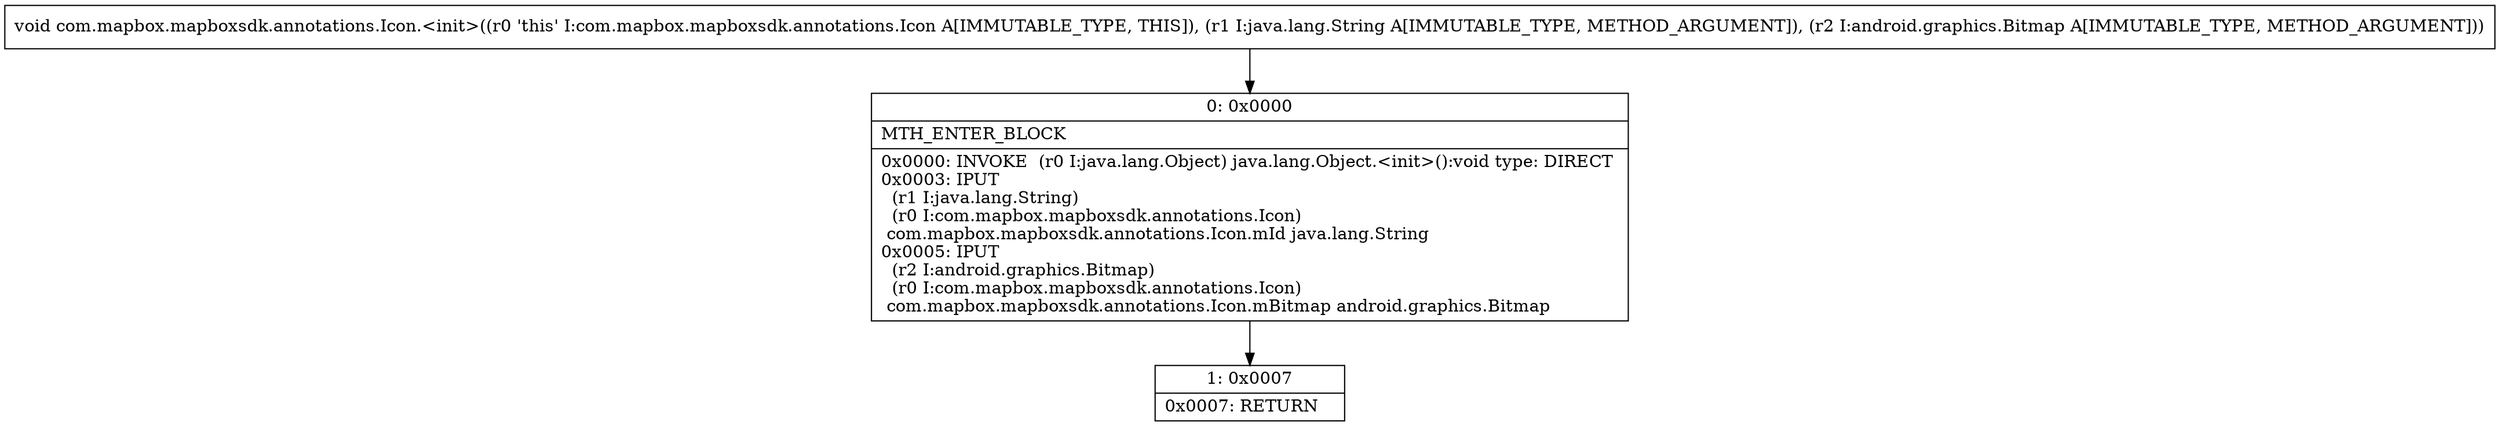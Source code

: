 digraph "CFG forcom.mapbox.mapboxsdk.annotations.Icon.\<init\>(Ljava\/lang\/String;Landroid\/graphics\/Bitmap;)V" {
Node_0 [shape=record,label="{0\:\ 0x0000|MTH_ENTER_BLOCK\l|0x0000: INVOKE  (r0 I:java.lang.Object) java.lang.Object.\<init\>():void type: DIRECT \l0x0003: IPUT  \l  (r1 I:java.lang.String)\l  (r0 I:com.mapbox.mapboxsdk.annotations.Icon)\l com.mapbox.mapboxsdk.annotations.Icon.mId java.lang.String \l0x0005: IPUT  \l  (r2 I:android.graphics.Bitmap)\l  (r0 I:com.mapbox.mapboxsdk.annotations.Icon)\l com.mapbox.mapboxsdk.annotations.Icon.mBitmap android.graphics.Bitmap \l}"];
Node_1 [shape=record,label="{1\:\ 0x0007|0x0007: RETURN   \l}"];
MethodNode[shape=record,label="{void com.mapbox.mapboxsdk.annotations.Icon.\<init\>((r0 'this' I:com.mapbox.mapboxsdk.annotations.Icon A[IMMUTABLE_TYPE, THIS]), (r1 I:java.lang.String A[IMMUTABLE_TYPE, METHOD_ARGUMENT]), (r2 I:android.graphics.Bitmap A[IMMUTABLE_TYPE, METHOD_ARGUMENT])) }"];
MethodNode -> Node_0;
Node_0 -> Node_1;
}

